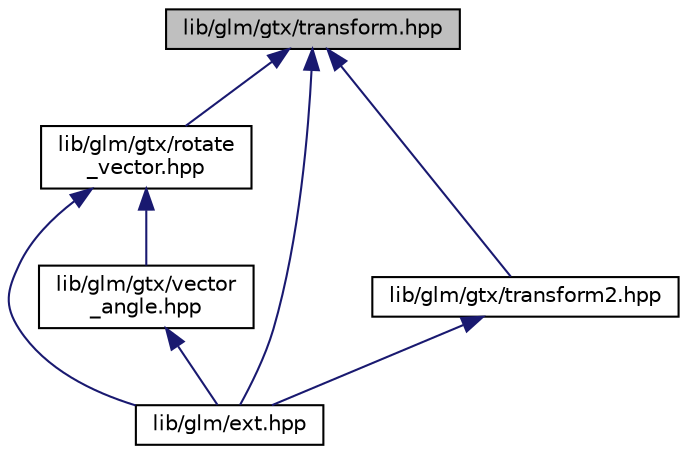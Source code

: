 digraph "lib/glm/gtx/transform.hpp"
{
  edge [fontname="Helvetica",fontsize="10",labelfontname="Helvetica",labelfontsize="10"];
  node [fontname="Helvetica",fontsize="10",shape=record];
  Node60 [label="lib/glm/gtx/transform.hpp",height=0.2,width=0.4,color="black", fillcolor="grey75", style="filled", fontcolor="black"];
  Node60 -> Node61 [dir="back",color="midnightblue",fontsize="10",style="solid",fontname="Helvetica"];
  Node61 [label="lib/glm/gtx/rotate\l_vector.hpp",height=0.2,width=0.4,color="black", fillcolor="white", style="filled",URL="$rotate__vector_8hpp.html"];
  Node61 -> Node62 [dir="back",color="midnightblue",fontsize="10",style="solid",fontname="Helvetica"];
  Node62 [label="lib/glm/ext.hpp",height=0.2,width=0.4,color="black", fillcolor="white", style="filled",URL="$ext_8hpp_source.html"];
  Node61 -> Node63 [dir="back",color="midnightblue",fontsize="10",style="solid",fontname="Helvetica"];
  Node63 [label="lib/glm/gtx/vector\l_angle.hpp",height=0.2,width=0.4,color="black", fillcolor="white", style="filled",URL="$vector__angle_8hpp.html"];
  Node63 -> Node62 [dir="back",color="midnightblue",fontsize="10",style="solid",fontname="Helvetica"];
  Node60 -> Node62 [dir="back",color="midnightblue",fontsize="10",style="solid",fontname="Helvetica"];
  Node60 -> Node64 [dir="back",color="midnightblue",fontsize="10",style="solid",fontname="Helvetica"];
  Node64 [label="lib/glm/gtx/transform2.hpp",height=0.2,width=0.4,color="black", fillcolor="white", style="filled",URL="$transform2_8hpp.html"];
  Node64 -> Node62 [dir="back",color="midnightblue",fontsize="10",style="solid",fontname="Helvetica"];
}
